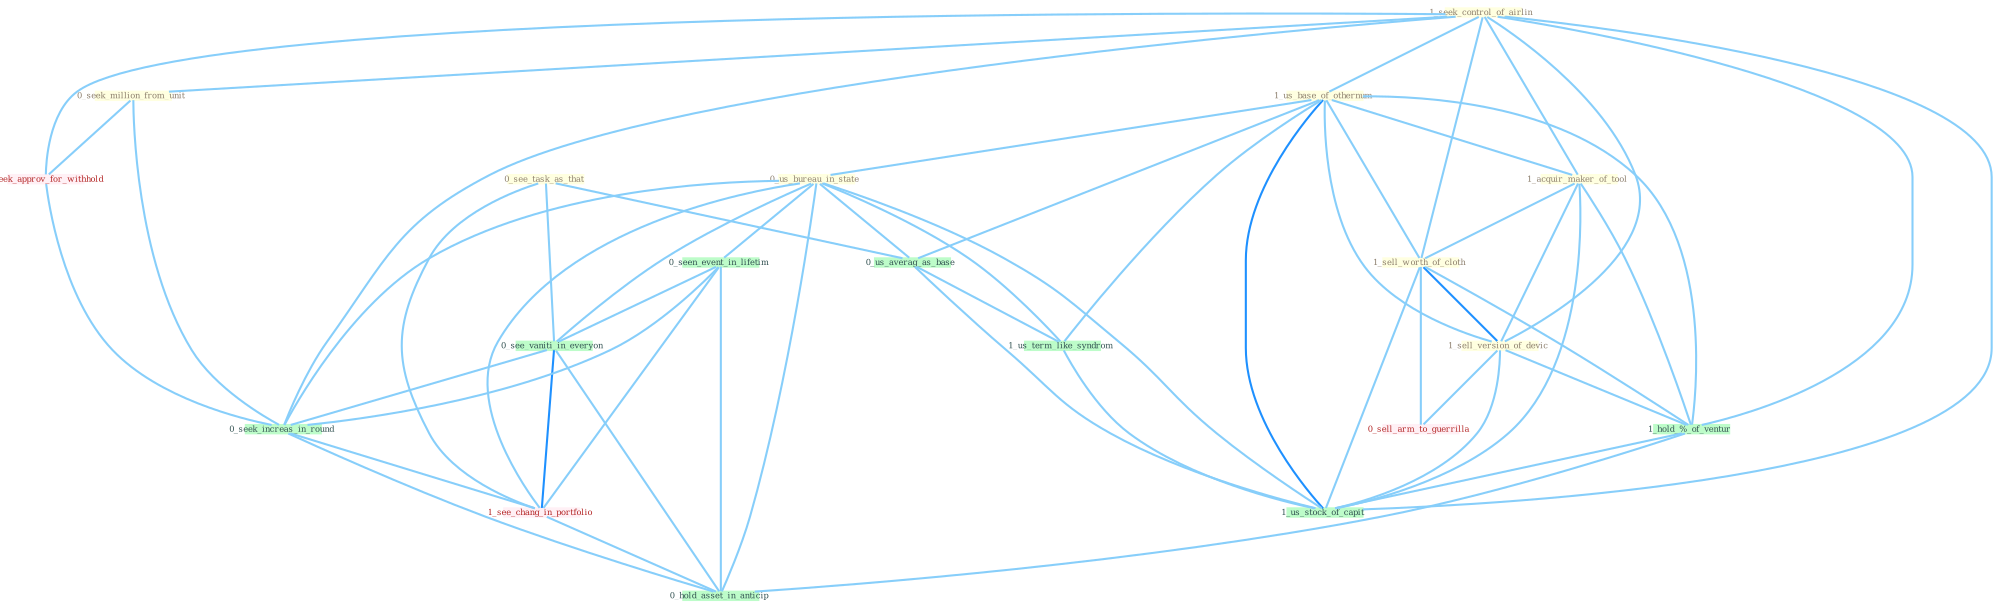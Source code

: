 Graph G{ 
    node
    [shape=polygon,style=filled,width=.5,height=.06,color="#BDFCC9",fixedsize=true,fontsize=4,
    fontcolor="#2f4f4f"];
    {node
    [color="#ffffe0", fontcolor="#8b7d6b"] "1_seek_control_of_airlin " "1_us_base_of_othernum " "0_see_task_as_that " "1_acquir_maker_of_tool " "0_seek_million_from_unit " "1_sell_worth_of_cloth " "1_sell_version_of_devic " "0_us_bureau_in_state "}
{node [color="#fff0f5", fontcolor="#b22222"] "1_seek_approv_for_withhold " "0_sell_arm_to_guerrilla " "1_see_chang_in_portfolio "}
edge [color="#B0E2FF"];

	"1_seek_control_of_airlin " -- "1_us_base_of_othernum " [w="1", color="#87cefa" ];
	"1_seek_control_of_airlin " -- "1_acquir_maker_of_tool " [w="1", color="#87cefa" ];
	"1_seek_control_of_airlin " -- "0_seek_million_from_unit " [w="1", color="#87cefa" ];
	"1_seek_control_of_airlin " -- "1_sell_worth_of_cloth " [w="1", color="#87cefa" ];
	"1_seek_control_of_airlin " -- "1_sell_version_of_devic " [w="1", color="#87cefa" ];
	"1_seek_control_of_airlin " -- "1_seek_approv_for_withhold " [w="1", color="#87cefa" ];
	"1_seek_control_of_airlin " -- "1_hold_%_of_ventur " [w="1", color="#87cefa" ];
	"1_seek_control_of_airlin " -- "0_seek_increas_in_round " [w="1", color="#87cefa" ];
	"1_seek_control_of_airlin " -- "1_us_stock_of_capit " [w="1", color="#87cefa" ];
	"1_us_base_of_othernum " -- "1_acquir_maker_of_tool " [w="1", color="#87cefa" ];
	"1_us_base_of_othernum " -- "1_sell_worth_of_cloth " [w="1", color="#87cefa" ];
	"1_us_base_of_othernum " -- "1_sell_version_of_devic " [w="1", color="#87cefa" ];
	"1_us_base_of_othernum " -- "0_us_bureau_in_state " [w="1", color="#87cefa" ];
	"1_us_base_of_othernum " -- "0_us_averag_as_base " [w="1", color="#87cefa" ];
	"1_us_base_of_othernum " -- "1_us_term_like_syndrom " [w="1", color="#87cefa" ];
	"1_us_base_of_othernum " -- "1_hold_%_of_ventur " [w="1", color="#87cefa" ];
	"1_us_base_of_othernum " -- "1_us_stock_of_capit " [w="2", color="#1e90ff" , len=0.8];
	"0_see_task_as_that " -- "0_us_averag_as_base " [w="1", color="#87cefa" ];
	"0_see_task_as_that " -- "0_see_vaniti_in_everyon " [w="1", color="#87cefa" ];
	"0_see_task_as_that " -- "1_see_chang_in_portfolio " [w="1", color="#87cefa" ];
	"1_acquir_maker_of_tool " -- "1_sell_worth_of_cloth " [w="1", color="#87cefa" ];
	"1_acquir_maker_of_tool " -- "1_sell_version_of_devic " [w="1", color="#87cefa" ];
	"1_acquir_maker_of_tool " -- "1_hold_%_of_ventur " [w="1", color="#87cefa" ];
	"1_acquir_maker_of_tool " -- "1_us_stock_of_capit " [w="1", color="#87cefa" ];
	"0_seek_million_from_unit " -- "1_seek_approv_for_withhold " [w="1", color="#87cefa" ];
	"0_seek_million_from_unit " -- "0_seek_increas_in_round " [w="1", color="#87cefa" ];
	"1_sell_worth_of_cloth " -- "1_sell_version_of_devic " [w="2", color="#1e90ff" , len=0.8];
	"1_sell_worth_of_cloth " -- "1_hold_%_of_ventur " [w="1", color="#87cefa" ];
	"1_sell_worth_of_cloth " -- "0_sell_arm_to_guerrilla " [w="1", color="#87cefa" ];
	"1_sell_worth_of_cloth " -- "1_us_stock_of_capit " [w="1", color="#87cefa" ];
	"1_sell_version_of_devic " -- "1_hold_%_of_ventur " [w="1", color="#87cefa" ];
	"1_sell_version_of_devic " -- "0_sell_arm_to_guerrilla " [w="1", color="#87cefa" ];
	"1_sell_version_of_devic " -- "1_us_stock_of_capit " [w="1", color="#87cefa" ];
	"0_us_bureau_in_state " -- "0_seen_event_in_lifetim " [w="1", color="#87cefa" ];
	"0_us_bureau_in_state " -- "0_us_averag_as_base " [w="1", color="#87cefa" ];
	"0_us_bureau_in_state " -- "1_us_term_like_syndrom " [w="1", color="#87cefa" ];
	"0_us_bureau_in_state " -- "0_see_vaniti_in_everyon " [w="1", color="#87cefa" ];
	"0_us_bureau_in_state " -- "0_seek_increas_in_round " [w="1", color="#87cefa" ];
	"0_us_bureau_in_state " -- "1_us_stock_of_capit " [w="1", color="#87cefa" ];
	"0_us_bureau_in_state " -- "1_see_chang_in_portfolio " [w="1", color="#87cefa" ];
	"0_us_bureau_in_state " -- "0_hold_asset_in_anticip " [w="1", color="#87cefa" ];
	"0_seen_event_in_lifetim " -- "0_see_vaniti_in_everyon " [w="1", color="#87cefa" ];
	"0_seen_event_in_lifetim " -- "0_seek_increas_in_round " [w="1", color="#87cefa" ];
	"0_seen_event_in_lifetim " -- "1_see_chang_in_portfolio " [w="1", color="#87cefa" ];
	"0_seen_event_in_lifetim " -- "0_hold_asset_in_anticip " [w="1", color="#87cefa" ];
	"0_us_averag_as_base " -- "1_us_term_like_syndrom " [w="1", color="#87cefa" ];
	"0_us_averag_as_base " -- "1_us_stock_of_capit " [w="1", color="#87cefa" ];
	"1_us_term_like_syndrom " -- "1_us_stock_of_capit " [w="1", color="#87cefa" ];
	"1_seek_approv_for_withhold " -- "0_seek_increas_in_round " [w="1", color="#87cefa" ];
	"1_hold_%_of_ventur " -- "1_us_stock_of_capit " [w="1", color="#87cefa" ];
	"1_hold_%_of_ventur " -- "0_hold_asset_in_anticip " [w="1", color="#87cefa" ];
	"0_see_vaniti_in_everyon " -- "0_seek_increas_in_round " [w="1", color="#87cefa" ];
	"0_see_vaniti_in_everyon " -- "1_see_chang_in_portfolio " [w="2", color="#1e90ff" , len=0.8];
	"0_see_vaniti_in_everyon " -- "0_hold_asset_in_anticip " [w="1", color="#87cefa" ];
	"0_seek_increas_in_round " -- "1_see_chang_in_portfolio " [w="1", color="#87cefa" ];
	"0_seek_increas_in_round " -- "0_hold_asset_in_anticip " [w="1", color="#87cefa" ];
	"1_see_chang_in_portfolio " -- "0_hold_asset_in_anticip " [w="1", color="#87cefa" ];
}